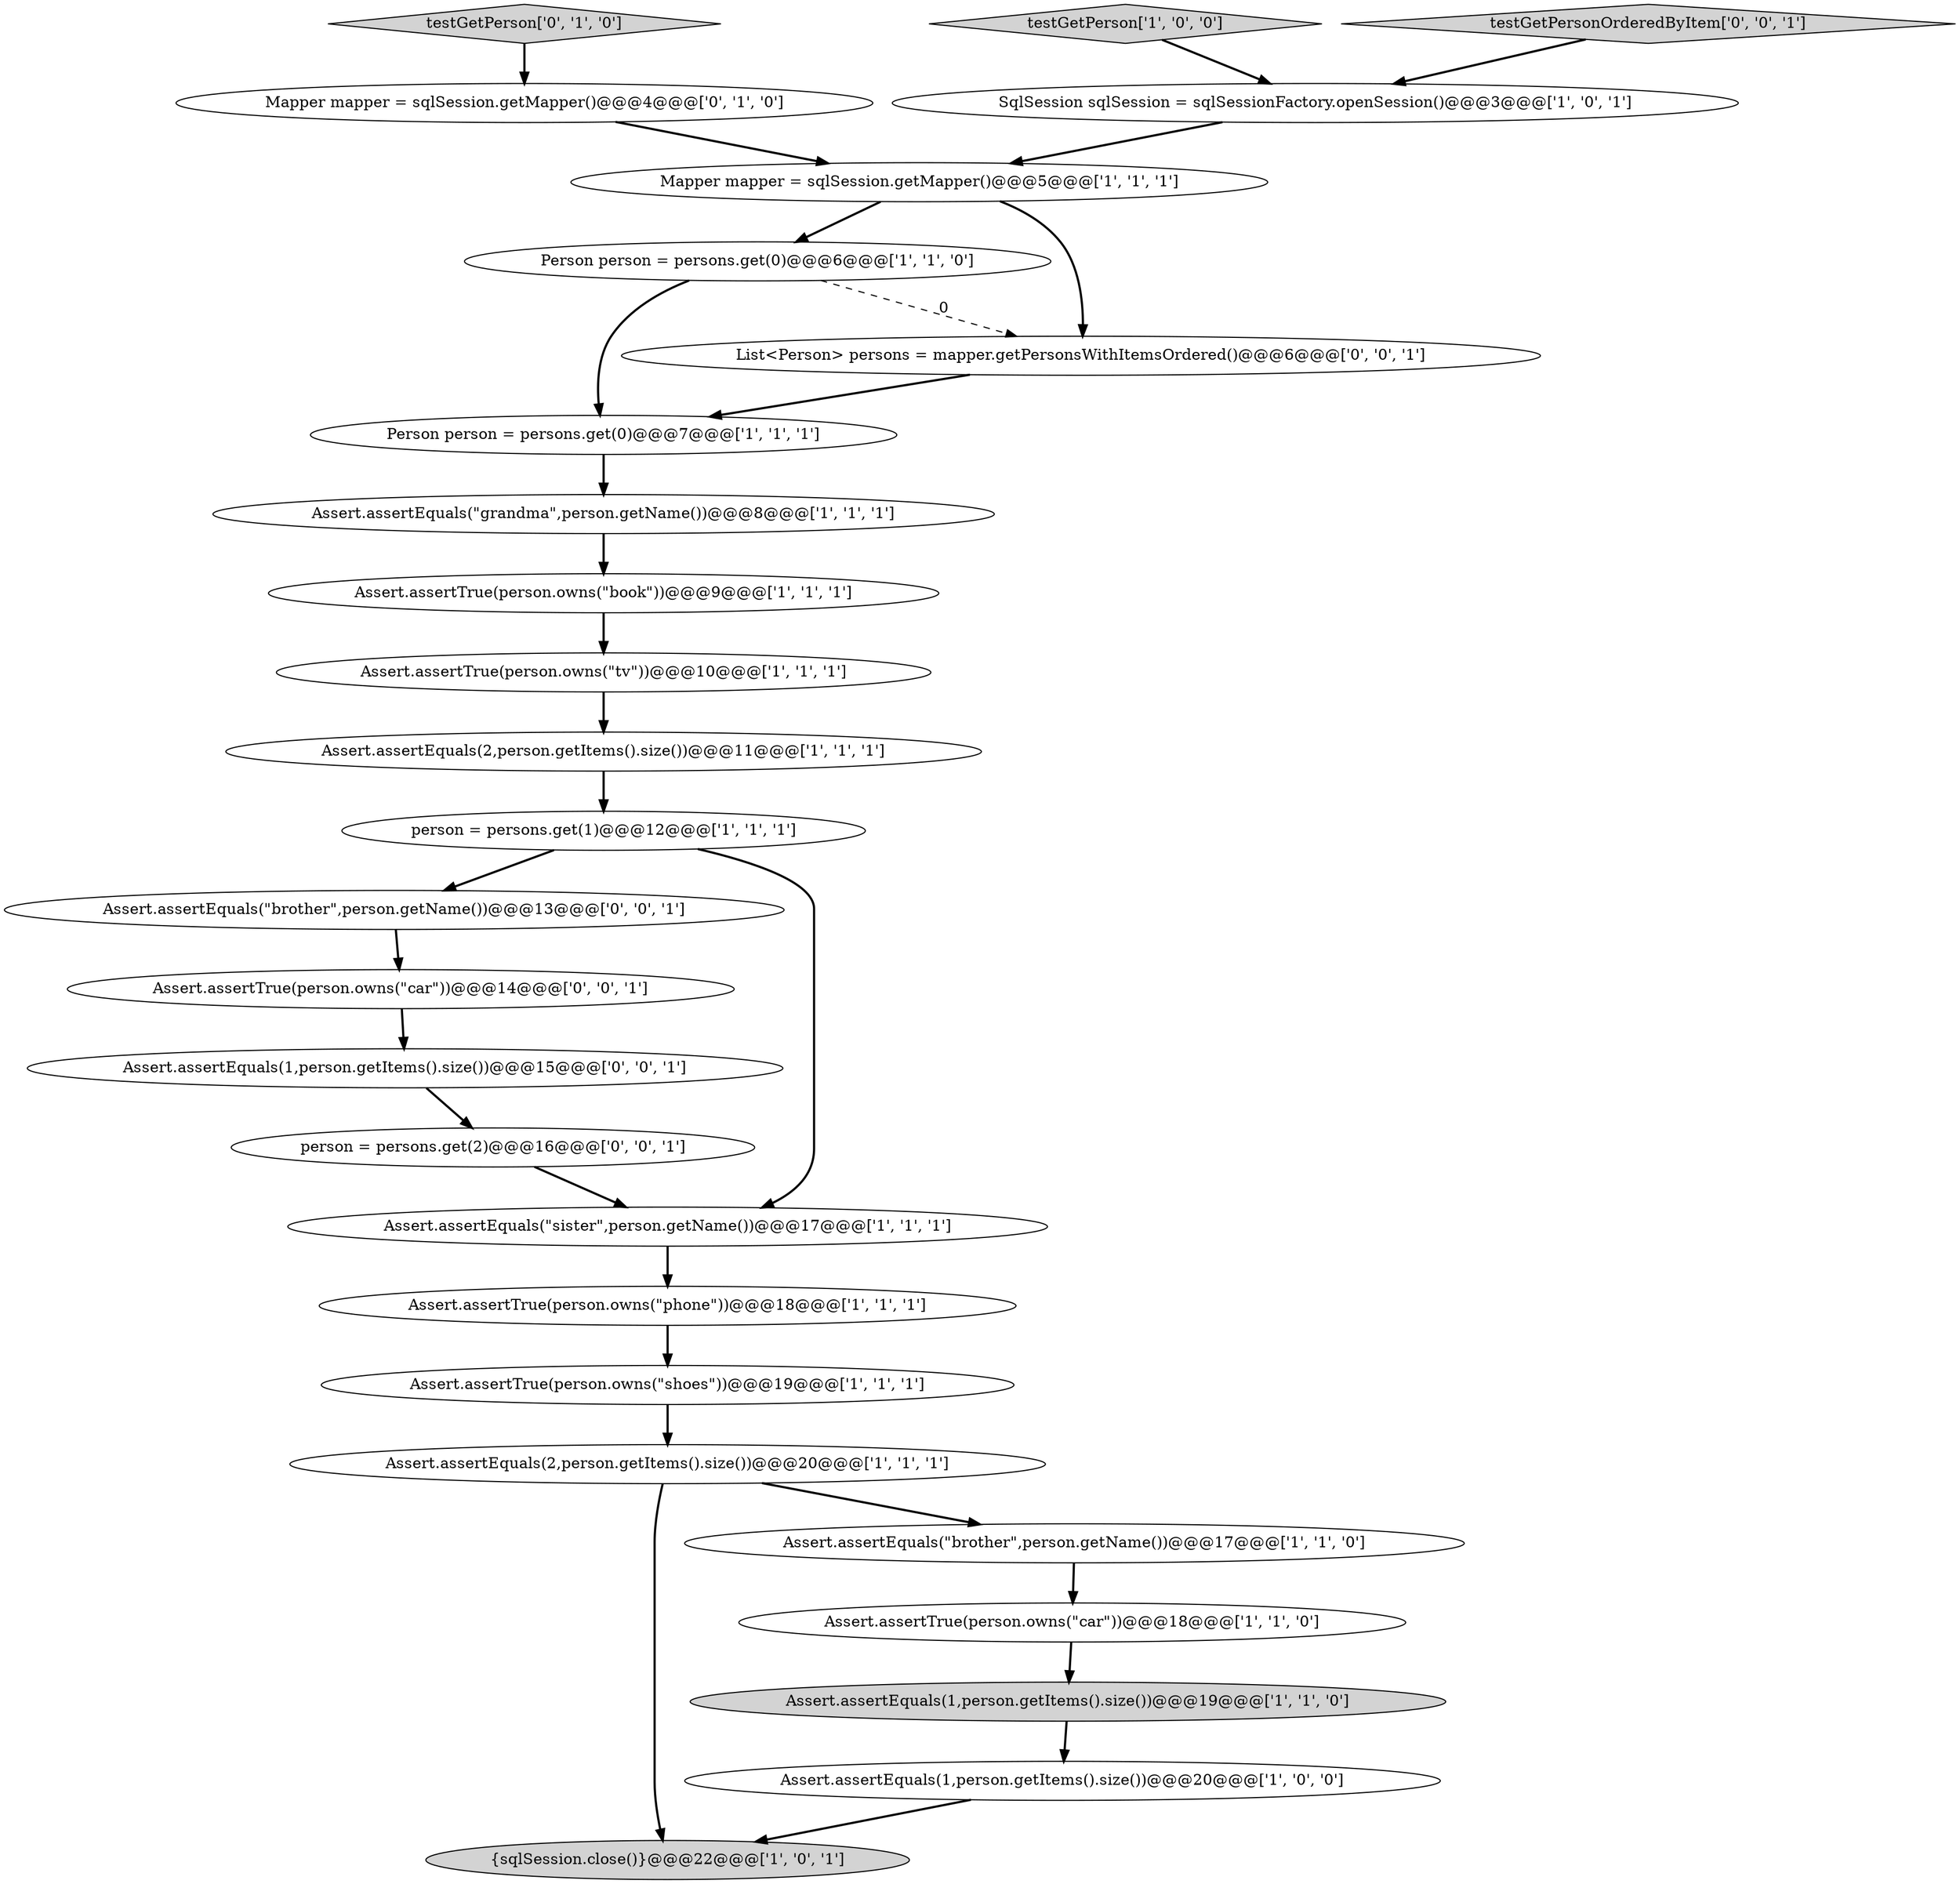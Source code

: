 digraph {
9 [style = filled, label = "Mapper mapper = sqlSession.getMapper()@@@5@@@['1', '1', '1']", fillcolor = white, shape = ellipse image = "AAA0AAABBB1BBB"];
12 [style = filled, label = "Assert.assertTrue(person.owns(\"car\"))@@@18@@@['1', '1', '0']", fillcolor = white, shape = ellipse image = "AAA0AAABBB1BBB"];
26 [style = filled, label = "person = persons.get(2)@@@16@@@['0', '0', '1']", fillcolor = white, shape = ellipse image = "AAA0AAABBB3BBB"];
7 [style = filled, label = "Assert.assertEquals(2,person.getItems().size())@@@11@@@['1', '1', '1']", fillcolor = white, shape = ellipse image = "AAA0AAABBB1BBB"];
8 [style = filled, label = "Person person = persons.get(0)@@@7@@@['1', '1', '1']", fillcolor = white, shape = ellipse image = "AAA0AAABBB1BBB"];
5 [style = filled, label = "Assert.assertTrue(person.owns(\"shoes\"))@@@19@@@['1', '1', '1']", fillcolor = white, shape = ellipse image = "AAA0AAABBB1BBB"];
11 [style = filled, label = "Assert.assertEquals(\"grandma\",person.getName())@@@8@@@['1', '1', '1']", fillcolor = white, shape = ellipse image = "AAA0AAABBB1BBB"];
14 [style = filled, label = "Person person = persons.get(0)@@@6@@@['1', '1', '0']", fillcolor = white, shape = ellipse image = "AAA0AAABBB1BBB"];
19 [style = filled, label = "testGetPerson['0', '1', '0']", fillcolor = lightgray, shape = diamond image = "AAA0AAABBB2BBB"];
13 [style = filled, label = "{sqlSession.close()}@@@22@@@['1', '0', '1']", fillcolor = lightgray, shape = ellipse image = "AAA0AAABBB1BBB"];
10 [style = filled, label = "Assert.assertTrue(person.owns(\"book\"))@@@9@@@['1', '1', '1']", fillcolor = white, shape = ellipse image = "AAA0AAABBB1BBB"];
2 [style = filled, label = "testGetPerson['1', '0', '0']", fillcolor = lightgray, shape = diamond image = "AAA0AAABBB1BBB"];
6 [style = filled, label = "Assert.assertEquals(1,person.getItems().size())@@@19@@@['1', '1', '0']", fillcolor = lightgray, shape = ellipse image = "AAA0AAABBB1BBB"];
1 [style = filled, label = "Assert.assertTrue(person.owns(\"tv\"))@@@10@@@['1', '1', '1']", fillcolor = white, shape = ellipse image = "AAA0AAABBB1BBB"];
25 [style = filled, label = "Assert.assertEquals(\"brother\",person.getName())@@@13@@@['0', '0', '1']", fillcolor = white, shape = ellipse image = "AAA0AAABBB3BBB"];
15 [style = filled, label = "Assert.assertEquals(1,person.getItems().size())@@@20@@@['1', '0', '0']", fillcolor = white, shape = ellipse image = "AAA0AAABBB1BBB"];
3 [style = filled, label = "person = persons.get(1)@@@12@@@['1', '1', '1']", fillcolor = white, shape = ellipse image = "AAA0AAABBB1BBB"];
0 [style = filled, label = "Assert.assertEquals(2,person.getItems().size())@@@20@@@['1', '1', '1']", fillcolor = white, shape = ellipse image = "AAA0AAABBB1BBB"];
21 [style = filled, label = "Assert.assertTrue(person.owns(\"car\"))@@@14@@@['0', '0', '1']", fillcolor = white, shape = ellipse image = "AAA0AAABBB3BBB"];
24 [style = filled, label = "testGetPersonOrderedByItem['0', '0', '1']", fillcolor = lightgray, shape = diamond image = "AAA0AAABBB3BBB"];
23 [style = filled, label = "Assert.assertEquals(1,person.getItems().size())@@@15@@@['0', '0', '1']", fillcolor = white, shape = ellipse image = "AAA0AAABBB3BBB"];
20 [style = filled, label = "Mapper mapper = sqlSession.getMapper()@@@4@@@['0', '1', '0']", fillcolor = white, shape = ellipse image = "AAA0AAABBB2BBB"];
16 [style = filled, label = "SqlSession sqlSession = sqlSessionFactory.openSession()@@@3@@@['1', '0', '1']", fillcolor = white, shape = ellipse image = "AAA0AAABBB1BBB"];
17 [style = filled, label = "Assert.assertEquals(\"sister\",person.getName())@@@17@@@['1', '1', '1']", fillcolor = white, shape = ellipse image = "AAA0AAABBB1BBB"];
22 [style = filled, label = "List<Person> persons = mapper.getPersonsWithItemsOrdered()@@@6@@@['0', '0', '1']", fillcolor = white, shape = ellipse image = "AAA0AAABBB3BBB"];
18 [style = filled, label = "Assert.assertTrue(person.owns(\"phone\"))@@@18@@@['1', '1', '1']", fillcolor = white, shape = ellipse image = "AAA0AAABBB1BBB"];
4 [style = filled, label = "Assert.assertEquals(\"brother\",person.getName())@@@17@@@['1', '1', '0']", fillcolor = white, shape = ellipse image = "AAA0AAABBB1BBB"];
9->22 [style = bold, label=""];
15->13 [style = bold, label=""];
0->13 [style = bold, label=""];
26->17 [style = bold, label=""];
20->9 [style = bold, label=""];
3->25 [style = bold, label=""];
19->20 [style = bold, label=""];
23->26 [style = bold, label=""];
14->22 [style = dashed, label="0"];
12->6 [style = bold, label=""];
1->7 [style = bold, label=""];
7->3 [style = bold, label=""];
6->15 [style = bold, label=""];
22->8 [style = bold, label=""];
24->16 [style = bold, label=""];
5->0 [style = bold, label=""];
0->4 [style = bold, label=""];
11->10 [style = bold, label=""];
18->5 [style = bold, label=""];
9->14 [style = bold, label=""];
4->12 [style = bold, label=""];
3->17 [style = bold, label=""];
14->8 [style = bold, label=""];
10->1 [style = bold, label=""];
8->11 [style = bold, label=""];
16->9 [style = bold, label=""];
17->18 [style = bold, label=""];
25->21 [style = bold, label=""];
21->23 [style = bold, label=""];
2->16 [style = bold, label=""];
}
